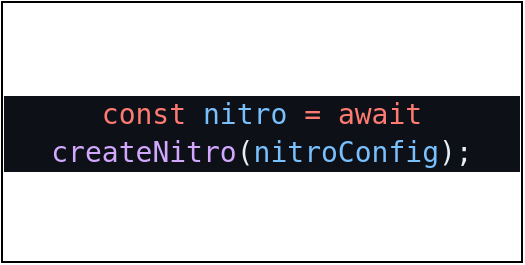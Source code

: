 <mxfile version="21.6.2" type="github">
  <diagram name="Page-1" id="vjsjbYLXhhJ5isUq36q2">
    <mxGraphModel dx="776" dy="842" grid="0" gridSize="10" guides="1" tooltips="1" connect="1" arrows="1" fold="1" page="0" pageScale="1" pageWidth="850" pageHeight="1100" math="0" shadow="0">
      <root>
        <mxCell id="0" />
        <mxCell id="1" parent="0" />
        <mxCell id="RGvwOjo4Xa8fnRT4EmAt-1" value="&lt;div style=&quot;color: rgb(230, 237, 243); background-color: rgb(13, 17, 23); font-family: &amp;quot;Droid Sans Mono&amp;quot;, &amp;quot;monospace&amp;quot;, monospace; font-weight: normal; font-size: 14px; line-height: 19px;&quot;&gt;&lt;div&gt;&lt;span style=&quot;color: #ff7b72;&quot;&gt;const&lt;/span&gt;&lt;span style=&quot;color: #e6edf3;&quot;&gt; &lt;/span&gt;&lt;span style=&quot;color: #79c0ff;&quot;&gt;nitro&lt;/span&gt;&lt;span style=&quot;color: #e6edf3;&quot;&gt; &lt;/span&gt;&lt;span style=&quot;color: #ff7b72;&quot;&gt;=&lt;/span&gt;&lt;span style=&quot;color: #e6edf3;&quot;&gt; &lt;/span&gt;&lt;span style=&quot;color: #ff7b72;&quot;&gt;await&lt;/span&gt;&lt;span style=&quot;color: #e6edf3;&quot;&gt; &lt;/span&gt;&lt;span style=&quot;color: #d2a8ff;&quot;&gt;createNitro&lt;/span&gt;&lt;span style=&quot;color: #e6edf3;&quot;&gt;(&lt;/span&gt;&lt;span style=&quot;color: #79c0ff;&quot;&gt;nitroConfig&lt;/span&gt;&lt;span style=&quot;color: #e6edf3;&quot;&gt;);&lt;/span&gt;&lt;/div&gt;&lt;/div&gt;" style="rounded=0;whiteSpace=wrap;html=1;fontSize=16;" vertex="1" parent="1">
          <mxGeometry x="139" y="74" width="260" height="130" as="geometry" />
        </mxCell>
      </root>
    </mxGraphModel>
  </diagram>
</mxfile>
